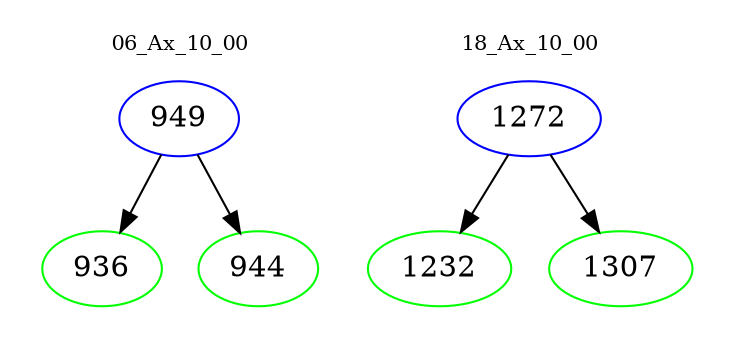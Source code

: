 digraph{
subgraph cluster_0 {
color = white
label = "06_Ax_10_00";
fontsize=10;
T0_949 [label="949", color="blue"]
T0_949 -> T0_936 [color="black"]
T0_936 [label="936", color="green"]
T0_949 -> T0_944 [color="black"]
T0_944 [label="944", color="green"]
}
subgraph cluster_1 {
color = white
label = "18_Ax_10_00";
fontsize=10;
T1_1272 [label="1272", color="blue"]
T1_1272 -> T1_1232 [color="black"]
T1_1232 [label="1232", color="green"]
T1_1272 -> T1_1307 [color="black"]
T1_1307 [label="1307", color="green"]
}
}
